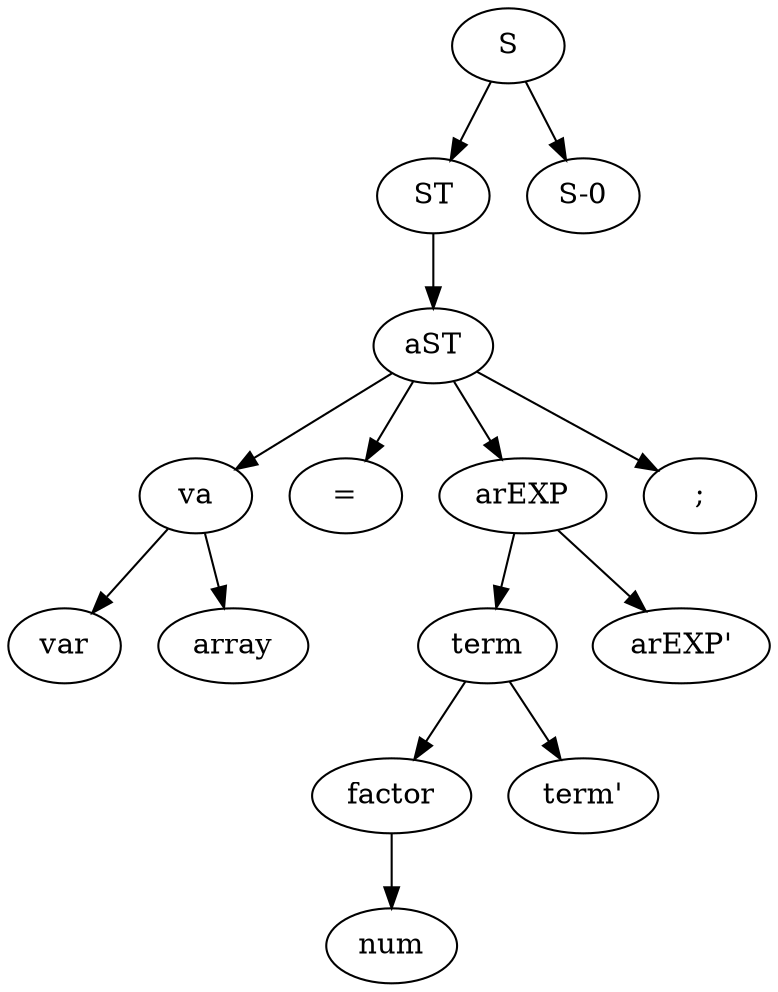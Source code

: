 // Graph
digraph {
	S -> ST [constraint=true]
	S -> "S-0" [constraint=true]
	ST -> aST [constraint=true]
	aST -> va [constraint=true]
	aST -> "=" [constraint=true]
	aST -> arEXP [constraint=true]
	aST -> ";" [constraint=true]
	va -> var [constraint=true]
	va -> array [constraint=true]
	arEXP -> term [constraint=true]
	arEXP -> "arEXP'" [constraint=true]
	term -> factor [constraint=true]
	term -> "term'" [constraint=true]
	factor -> num [constraint=true]
}
